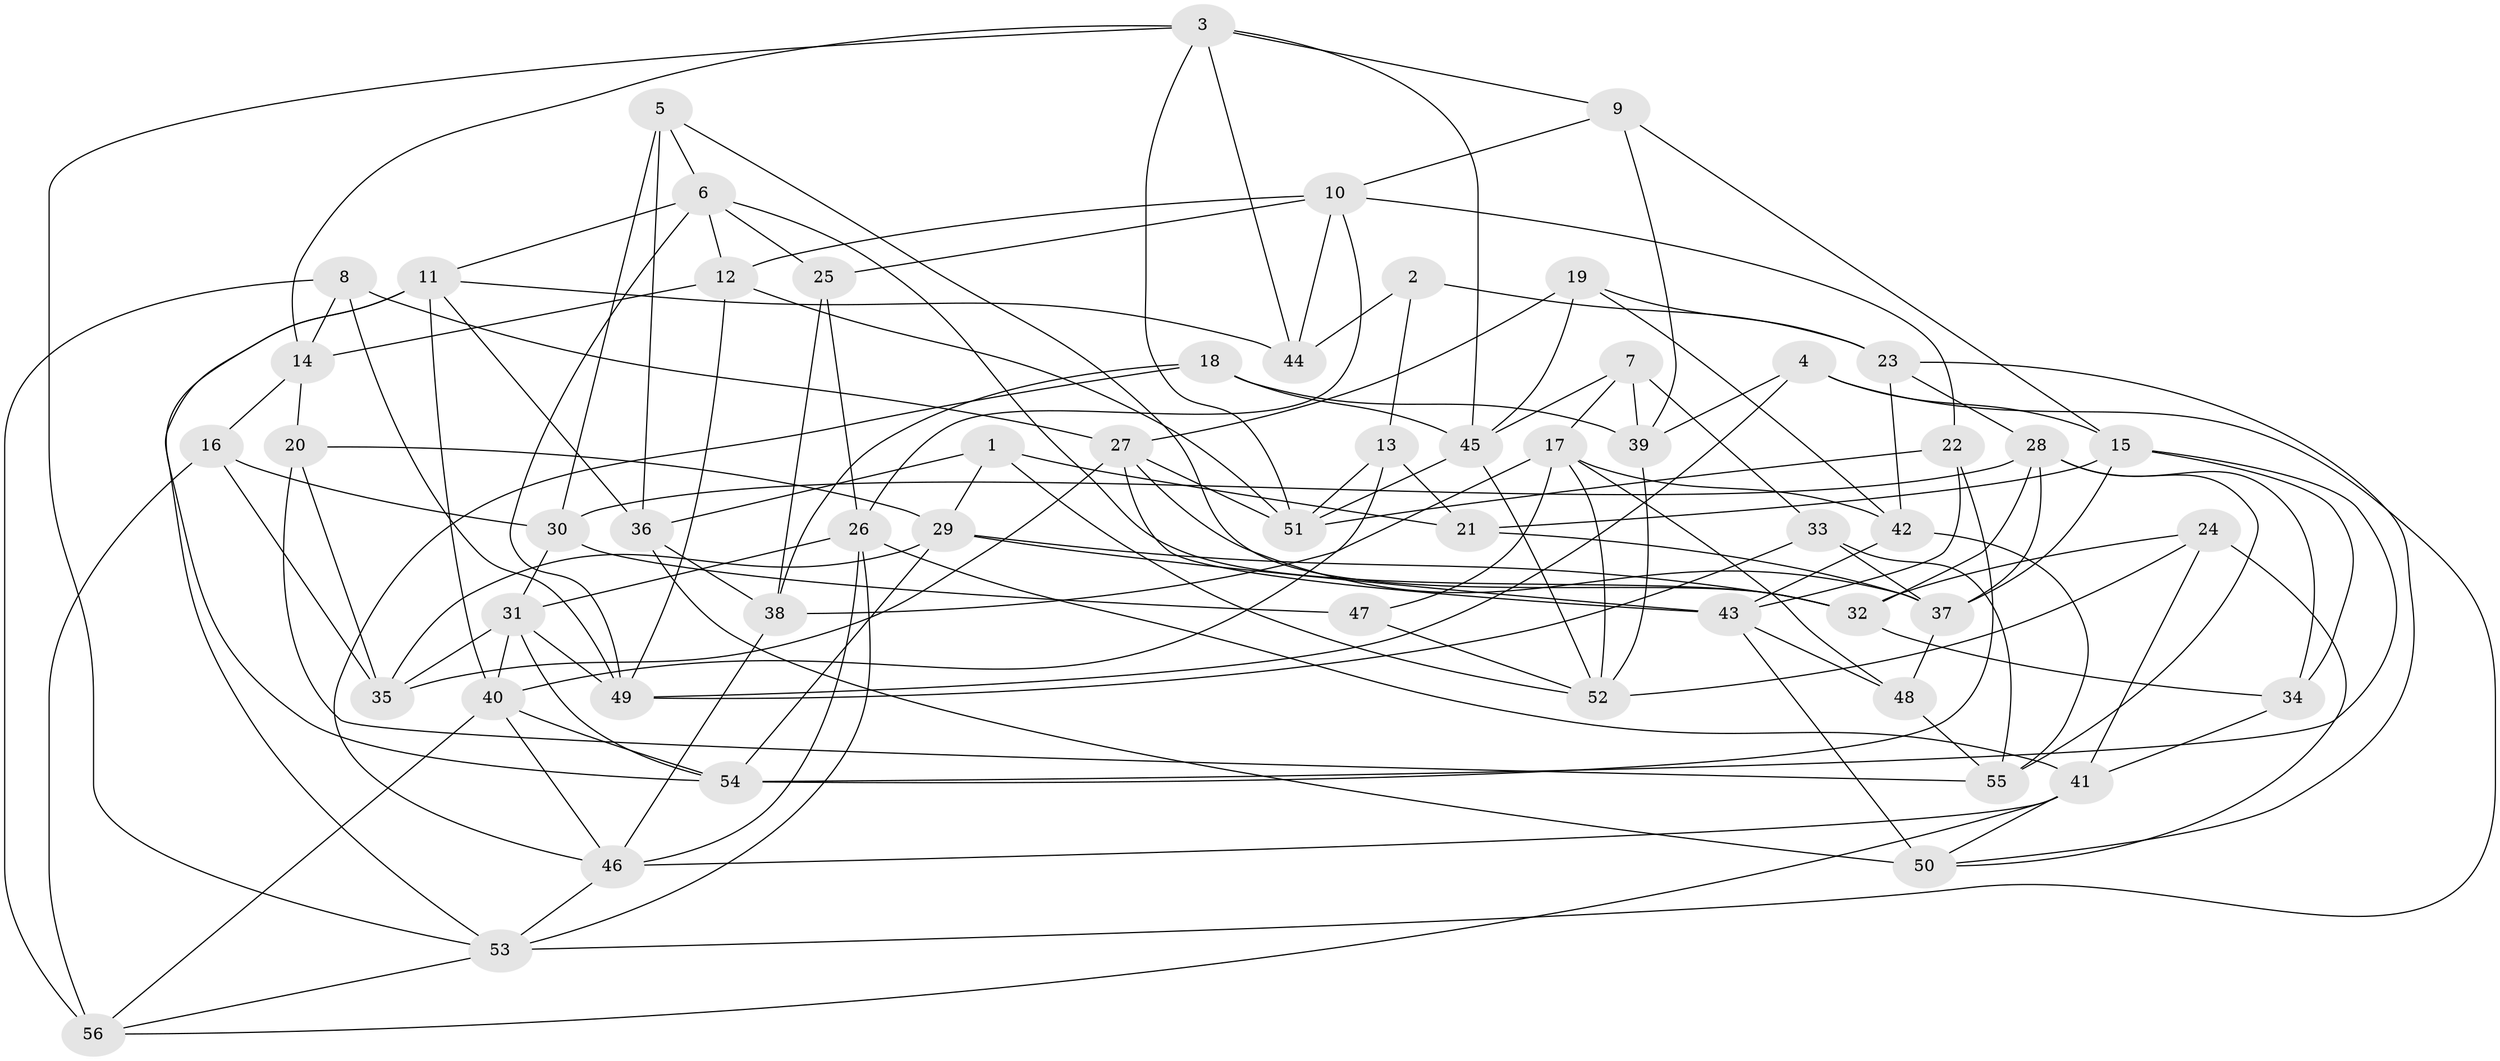 // original degree distribution, {4: 1.0}
// Generated by graph-tools (version 1.1) at 2025/38/03/04/25 23:38:13]
// undirected, 56 vertices, 140 edges
graph export_dot {
  node [color=gray90,style=filled];
  1;
  2;
  3;
  4;
  5;
  6;
  7;
  8;
  9;
  10;
  11;
  12;
  13;
  14;
  15;
  16;
  17;
  18;
  19;
  20;
  21;
  22;
  23;
  24;
  25;
  26;
  27;
  28;
  29;
  30;
  31;
  32;
  33;
  34;
  35;
  36;
  37;
  38;
  39;
  40;
  41;
  42;
  43;
  44;
  45;
  46;
  47;
  48;
  49;
  50;
  51;
  52;
  53;
  54;
  55;
  56;
  1 -- 21 [weight=1.0];
  1 -- 29 [weight=1.0];
  1 -- 36 [weight=1.0];
  1 -- 52 [weight=1.0];
  2 -- 13 [weight=1.0];
  2 -- 23 [weight=2.0];
  2 -- 44 [weight=1.0];
  3 -- 9 [weight=1.0];
  3 -- 14 [weight=1.0];
  3 -- 44 [weight=1.0];
  3 -- 45 [weight=1.0];
  3 -- 51 [weight=1.0];
  3 -- 53 [weight=1.0];
  4 -- 15 [weight=1.0];
  4 -- 39 [weight=1.0];
  4 -- 49 [weight=1.0];
  4 -- 53 [weight=1.0];
  5 -- 6 [weight=1.0];
  5 -- 30 [weight=1.0];
  5 -- 32 [weight=1.0];
  5 -- 36 [weight=1.0];
  6 -- 11 [weight=1.0];
  6 -- 12 [weight=1.0];
  6 -- 25 [weight=1.0];
  6 -- 32 [weight=1.0];
  6 -- 49 [weight=1.0];
  7 -- 17 [weight=1.0];
  7 -- 33 [weight=1.0];
  7 -- 39 [weight=1.0];
  7 -- 45 [weight=1.0];
  8 -- 14 [weight=1.0];
  8 -- 27 [weight=1.0];
  8 -- 49 [weight=1.0];
  8 -- 56 [weight=1.0];
  9 -- 10 [weight=1.0];
  9 -- 15 [weight=1.0];
  9 -- 39 [weight=1.0];
  10 -- 12 [weight=1.0];
  10 -- 22 [weight=1.0];
  10 -- 25 [weight=1.0];
  10 -- 26 [weight=1.0];
  10 -- 44 [weight=1.0];
  11 -- 36 [weight=1.0];
  11 -- 40 [weight=1.0];
  11 -- 44 [weight=1.0];
  11 -- 53 [weight=1.0];
  11 -- 54 [weight=1.0];
  12 -- 14 [weight=2.0];
  12 -- 49 [weight=1.0];
  12 -- 51 [weight=1.0];
  13 -- 21 [weight=1.0];
  13 -- 40 [weight=1.0];
  13 -- 51 [weight=1.0];
  14 -- 16 [weight=1.0];
  14 -- 20 [weight=1.0];
  15 -- 21 [weight=1.0];
  15 -- 34 [weight=1.0];
  15 -- 37 [weight=1.0];
  15 -- 54 [weight=1.0];
  16 -- 30 [weight=1.0];
  16 -- 35 [weight=2.0];
  16 -- 56 [weight=2.0];
  17 -- 38 [weight=1.0];
  17 -- 42 [weight=1.0];
  17 -- 47 [weight=1.0];
  17 -- 48 [weight=1.0];
  17 -- 52 [weight=1.0];
  18 -- 38 [weight=2.0];
  18 -- 39 [weight=2.0];
  18 -- 45 [weight=1.0];
  18 -- 46 [weight=1.0];
  19 -- 23 [weight=1.0];
  19 -- 27 [weight=1.0];
  19 -- 42 [weight=1.0];
  19 -- 45 [weight=1.0];
  20 -- 29 [weight=1.0];
  20 -- 35 [weight=1.0];
  20 -- 55 [weight=1.0];
  21 -- 37 [weight=1.0];
  22 -- 43 [weight=1.0];
  22 -- 51 [weight=1.0];
  22 -- 54 [weight=1.0];
  23 -- 28 [weight=1.0];
  23 -- 42 [weight=1.0];
  23 -- 50 [weight=1.0];
  24 -- 32 [weight=1.0];
  24 -- 41 [weight=1.0];
  24 -- 50 [weight=1.0];
  24 -- 52 [weight=1.0];
  25 -- 26 [weight=1.0];
  25 -- 38 [weight=1.0];
  26 -- 31 [weight=1.0];
  26 -- 41 [weight=1.0];
  26 -- 46 [weight=1.0];
  26 -- 53 [weight=1.0];
  27 -- 35 [weight=1.0];
  27 -- 37 [weight=1.0];
  27 -- 43 [weight=1.0];
  27 -- 51 [weight=1.0];
  28 -- 30 [weight=1.0];
  28 -- 32 [weight=1.0];
  28 -- 34 [weight=1.0];
  28 -- 37 [weight=1.0];
  28 -- 55 [weight=1.0];
  29 -- 32 [weight=1.0];
  29 -- 35 [weight=1.0];
  29 -- 43 [weight=1.0];
  29 -- 54 [weight=1.0];
  30 -- 31 [weight=1.0];
  30 -- 47 [weight=2.0];
  31 -- 35 [weight=1.0];
  31 -- 40 [weight=1.0];
  31 -- 49 [weight=1.0];
  31 -- 54 [weight=1.0];
  32 -- 34 [weight=1.0];
  33 -- 37 [weight=1.0];
  33 -- 49 [weight=1.0];
  33 -- 55 [weight=1.0];
  34 -- 41 [weight=1.0];
  36 -- 38 [weight=1.0];
  36 -- 50 [weight=2.0];
  37 -- 48 [weight=1.0];
  38 -- 46 [weight=1.0];
  39 -- 52 [weight=1.0];
  40 -- 46 [weight=1.0];
  40 -- 54 [weight=1.0];
  40 -- 56 [weight=1.0];
  41 -- 46 [weight=1.0];
  41 -- 50 [weight=1.0];
  41 -- 56 [weight=1.0];
  42 -- 43 [weight=1.0];
  42 -- 55 [weight=2.0];
  43 -- 48 [weight=1.0];
  43 -- 50 [weight=1.0];
  45 -- 51 [weight=1.0];
  45 -- 52 [weight=1.0];
  46 -- 53 [weight=1.0];
  47 -- 52 [weight=1.0];
  48 -- 55 [weight=1.0];
  53 -- 56 [weight=1.0];
}
